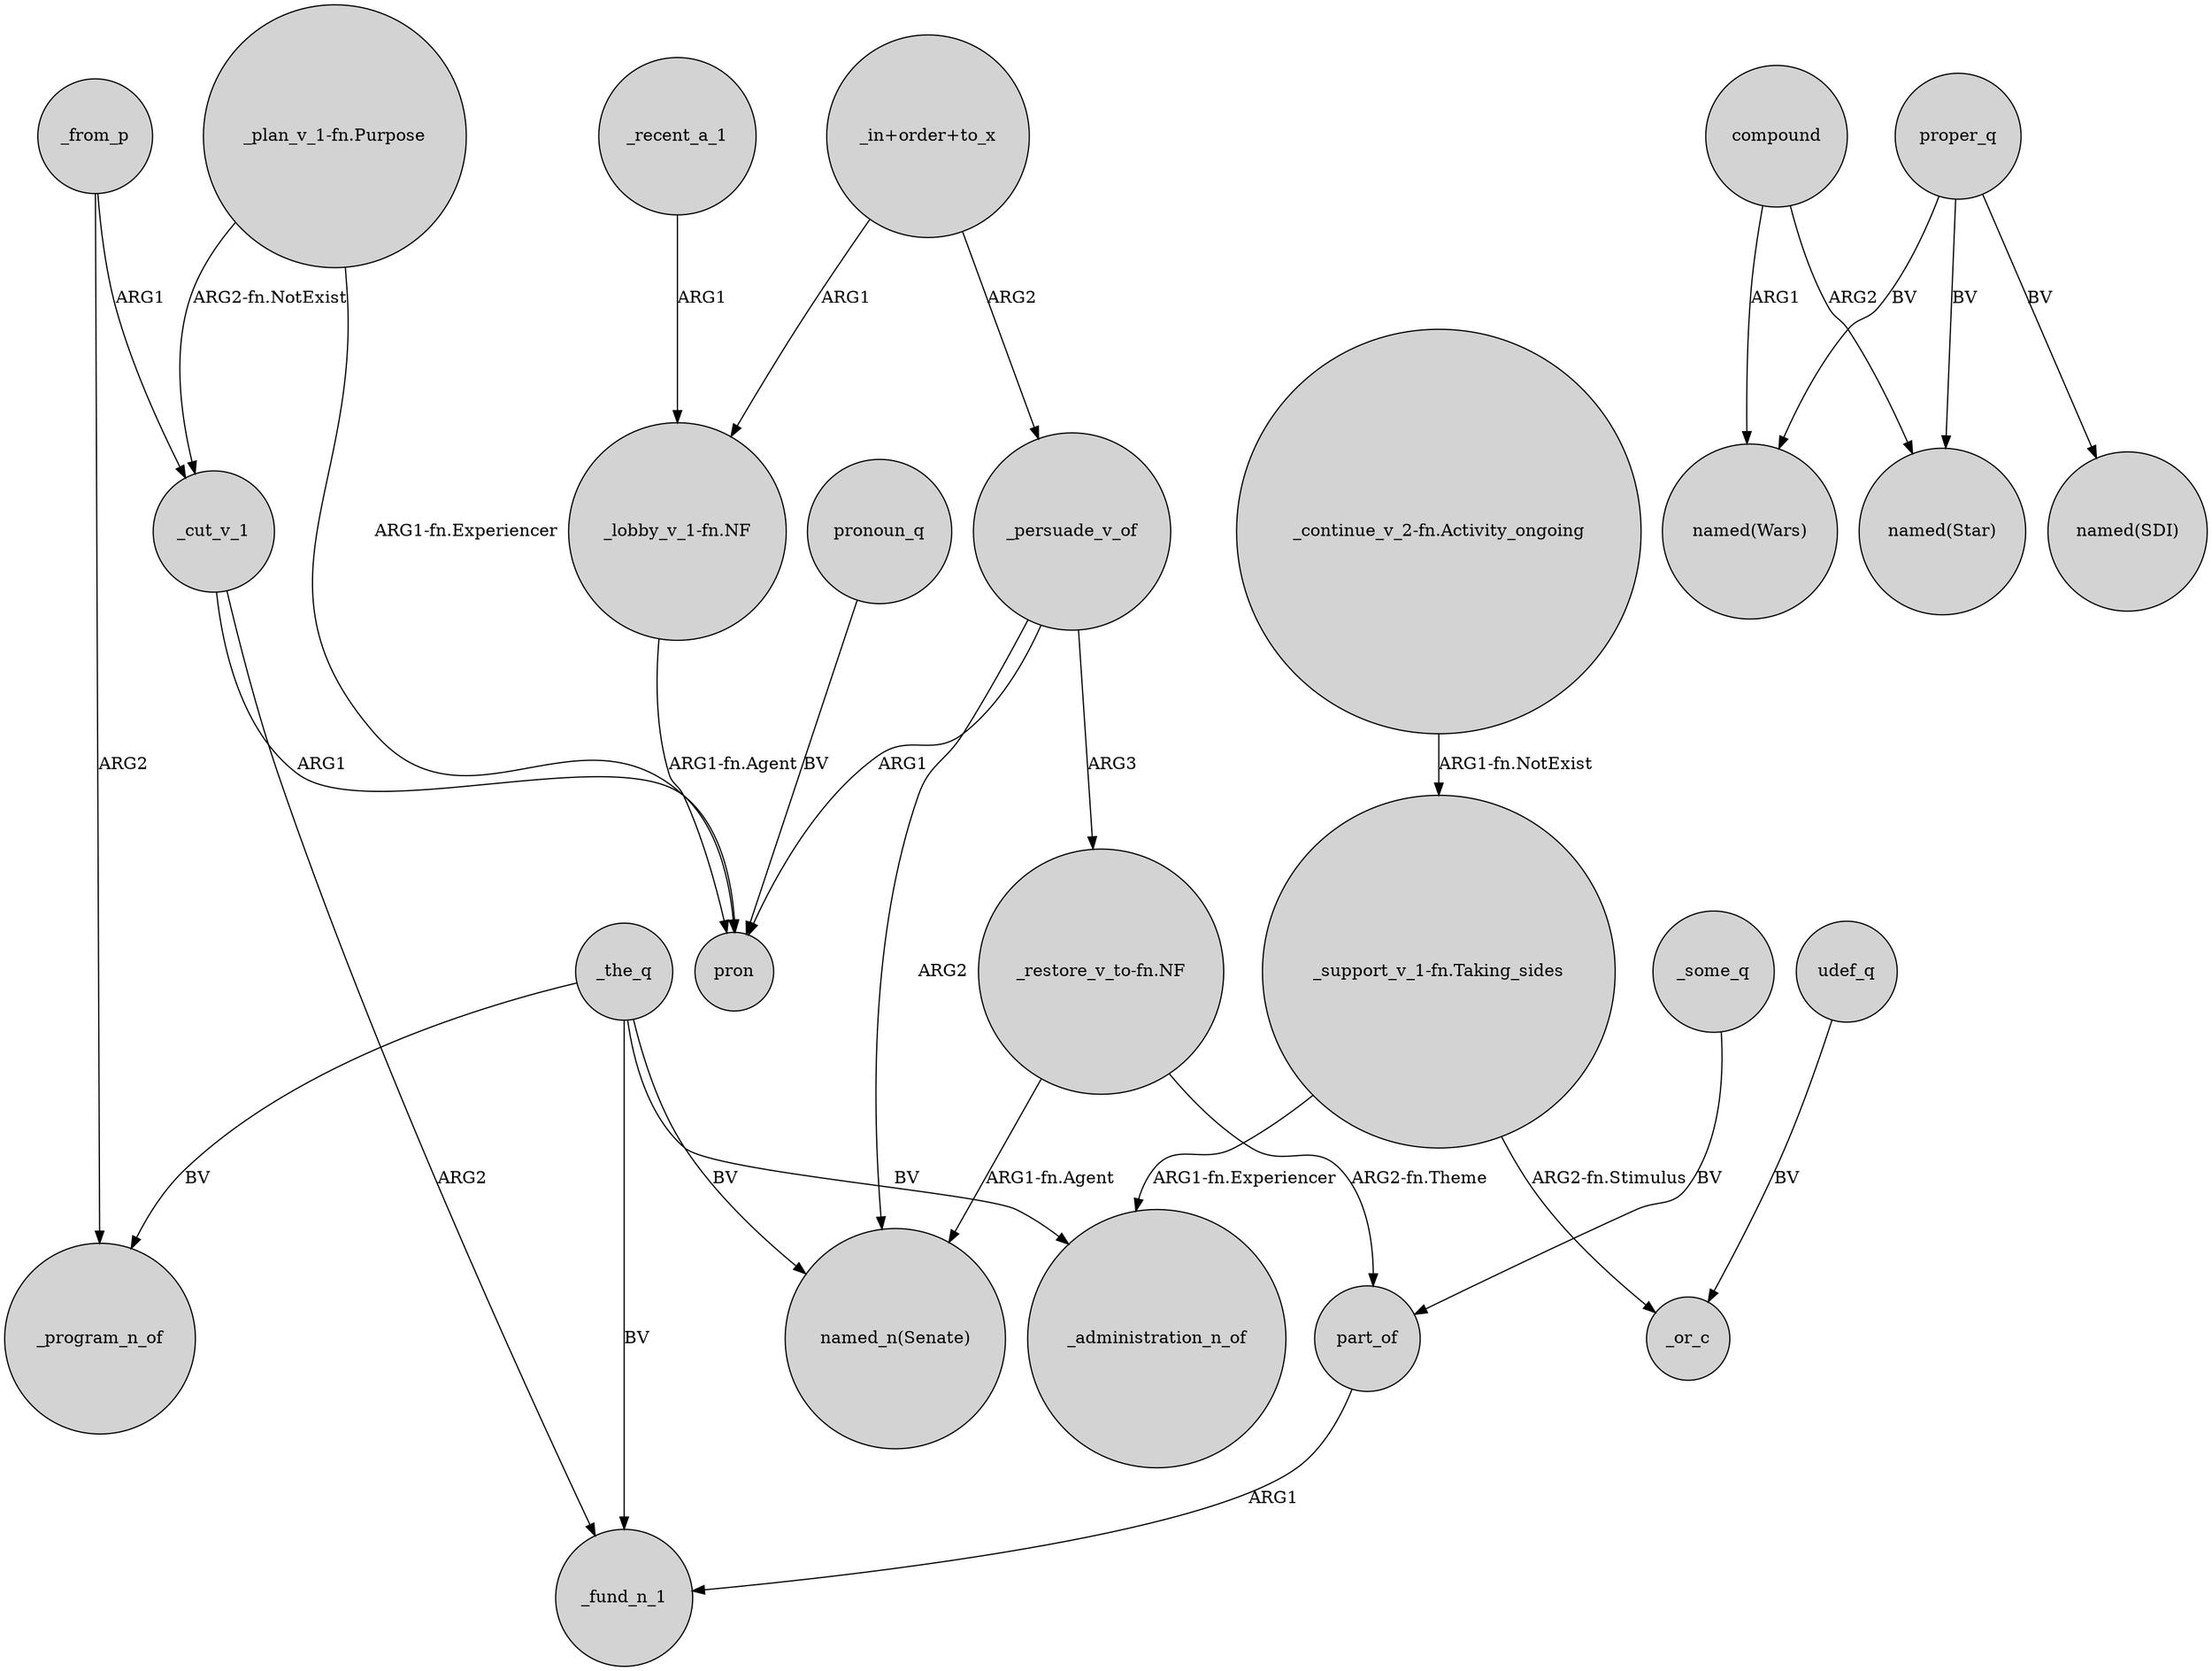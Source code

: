 digraph {
	node [shape=circle style=filled]
	_from_p -> _program_n_of [label=ARG2]
	"_continue_v_2-fn.Activity_ongoing" -> "_support_v_1-fn.Taking_sides" [label="ARG1-fn.NotExist"]
	_cut_v_1 -> _fund_n_1 [label=ARG2]
	_persuade_v_of -> "_restore_v_to-fn.NF" [label=ARG3]
	_persuade_v_of -> "named_n(Senate)" [label=ARG2]
	"_lobby_v_1-fn.NF" -> pron [label="ARG1-fn.Agent"]
	"_plan_v_1-fn.Purpose" -> pron [label="ARG1-fn.Experiencer"]
	_from_p -> _cut_v_1 [label=ARG1]
	proper_q -> "named(Star)" [label=BV]
	udef_q -> _or_c [label=BV]
	_the_q -> _fund_n_1 [label=BV]
	"_support_v_1-fn.Taking_sides" -> _or_c [label="ARG2-fn.Stimulus"]
	"_in+order+to_x" -> "_lobby_v_1-fn.NF" [label=ARG1]
	_some_q -> part_of [label=BV]
	pronoun_q -> pron [label=BV]
	"_restore_v_to-fn.NF" -> part_of [label="ARG2-fn.Theme"]
	compound -> "named(Wars)" [label=ARG1]
	compound -> "named(Star)" [label=ARG2]
	_persuade_v_of -> pron [label=ARG1]
	part_of -> _fund_n_1 [label=ARG1]
	"_in+order+to_x" -> _persuade_v_of [label=ARG2]
	_the_q -> "named_n(Senate)" [label=BV]
	_the_q -> _program_n_of [label=BV]
	"_support_v_1-fn.Taking_sides" -> _administration_n_of [label="ARG1-fn.Experiencer"]
	_recent_a_1 -> "_lobby_v_1-fn.NF" [label=ARG1]
	"_restore_v_to-fn.NF" -> "named_n(Senate)" [label="ARG1-fn.Agent"]
	proper_q -> "named(Wars)" [label=BV]
	_cut_v_1 -> pron [label=ARG1]
	_the_q -> _administration_n_of [label=BV]
	proper_q -> "named(SDI)" [label=BV]
	"_plan_v_1-fn.Purpose" -> _cut_v_1 [label="ARG2-fn.NotExist"]
}
